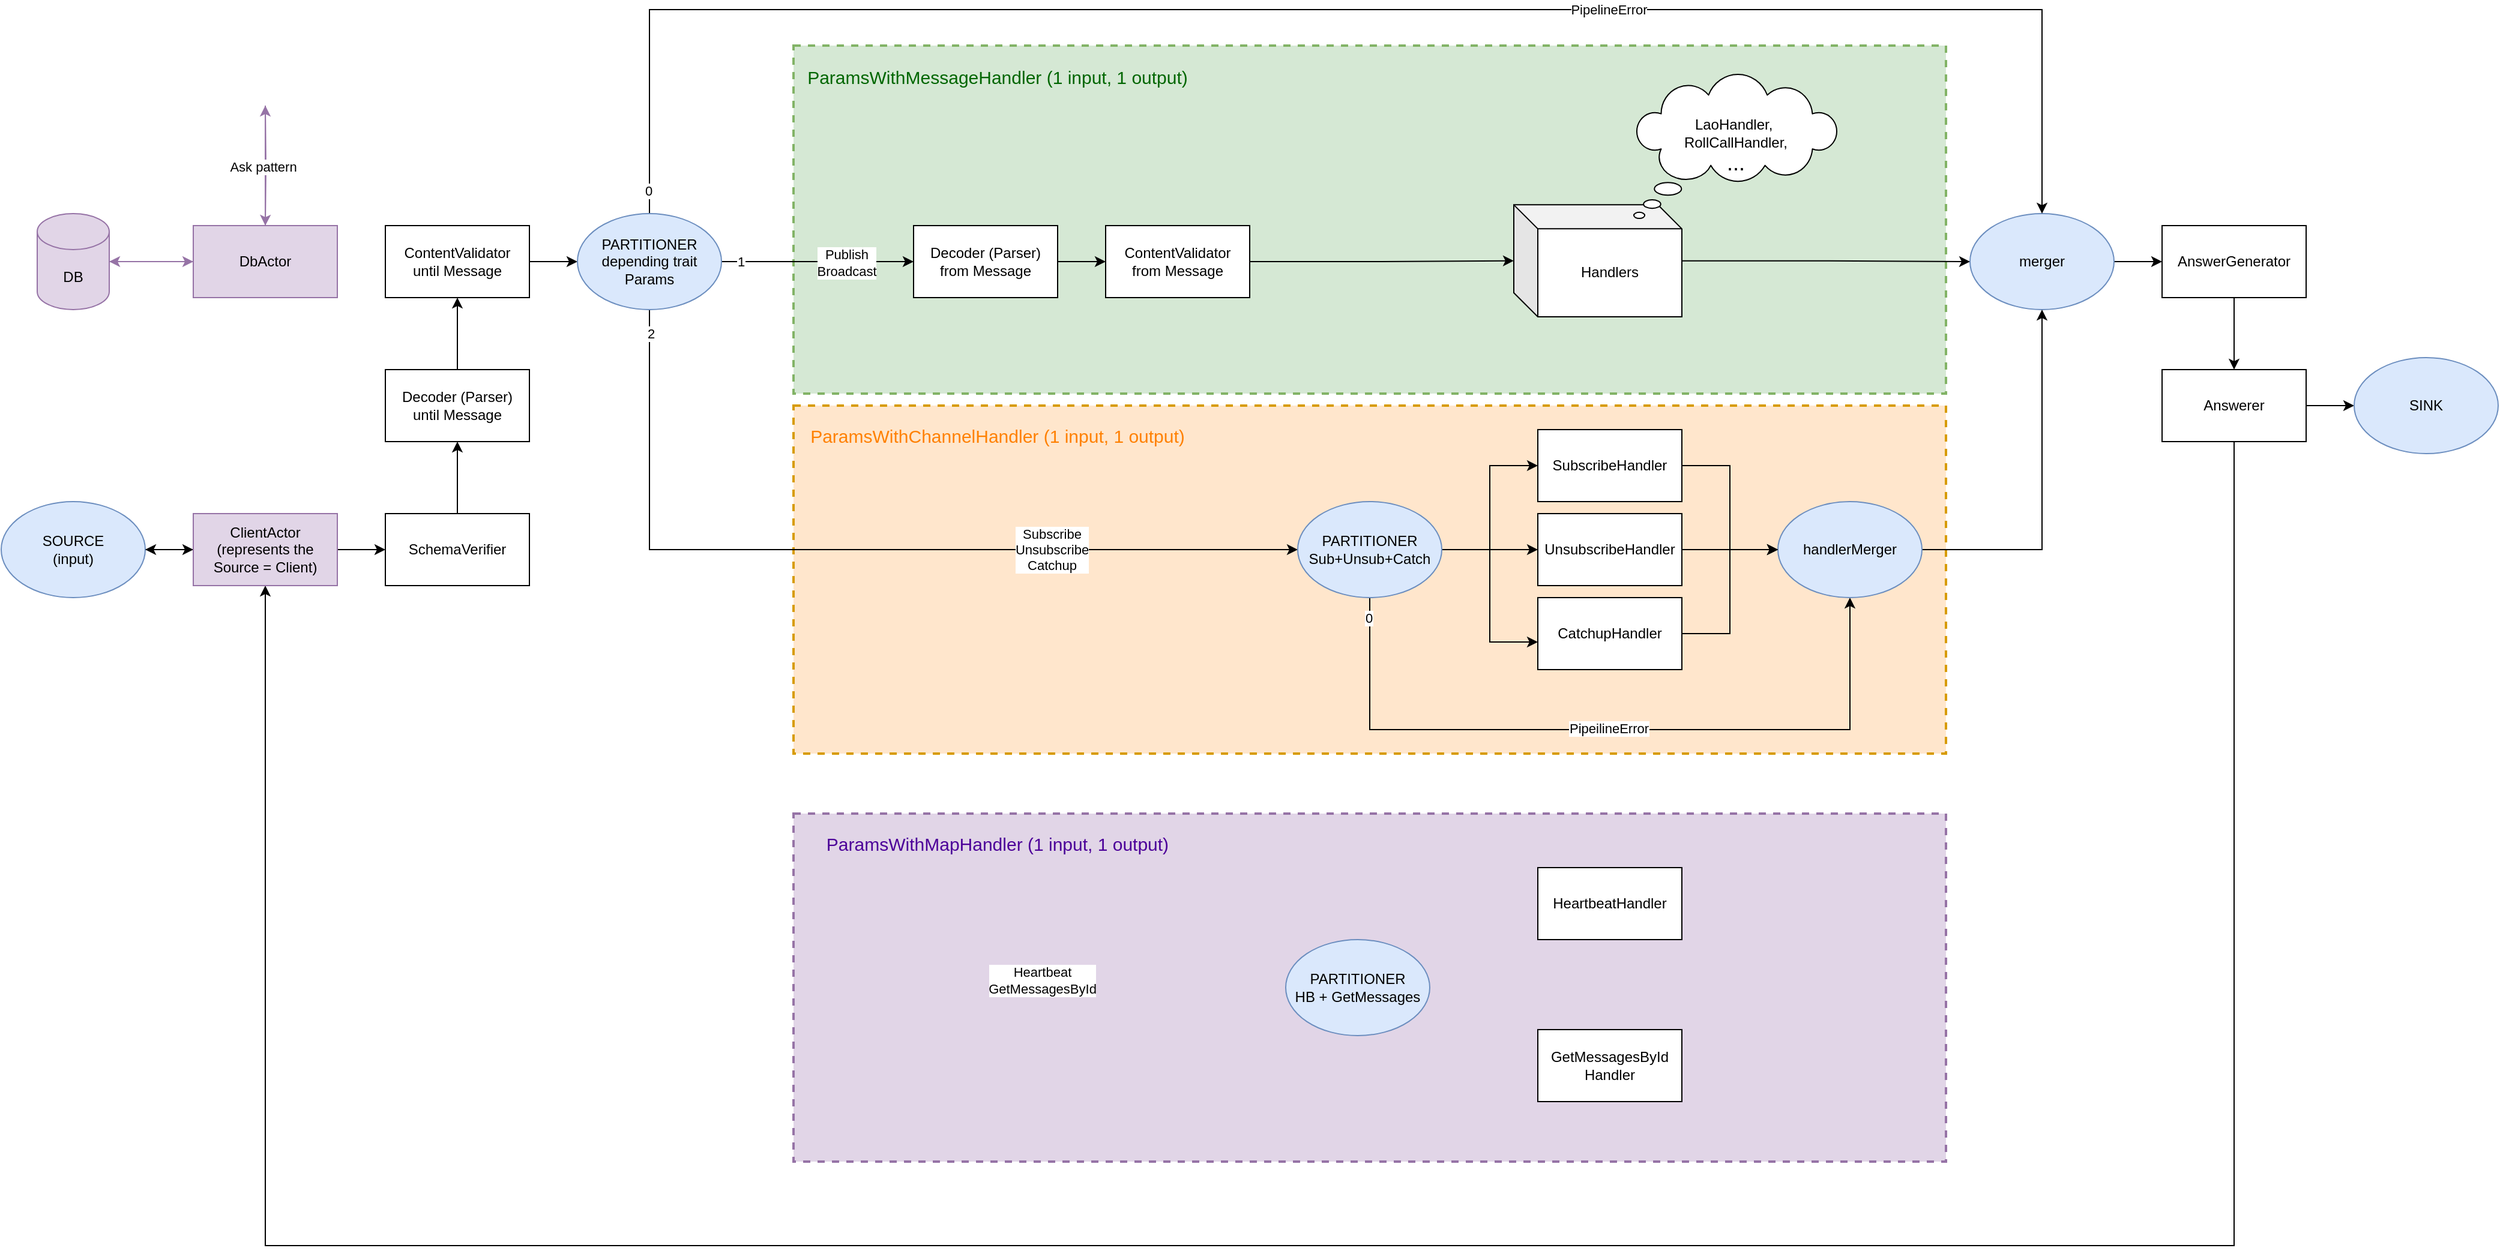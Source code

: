 <mxfile version="21.1.1" type="device" pages="5">
  <diagram id="vyFiZnKt61qd0D5m59x0" name="be2-graph">
    <mxGraphModel dx="2962" dy="956" grid="1" gridSize="10" guides="1" tooltips="1" connect="1" arrows="1" fold="1" page="1" pageScale="1" pageWidth="1169" pageHeight="827" math="0" shadow="0">
      <root>
        <mxCell id="0" />
        <mxCell id="1" parent="0" />
        <mxCell id="rUetvIsY-SQTjb-ctNYU-22" value="" style="group" parent="1" vertex="1" connectable="0">
          <mxGeometry x="160" y="440" width="960" height="340" as="geometry" />
        </mxCell>
        <mxCell id="rUetvIsY-SQTjb-ctNYU-23" value="" style="rounded=0;whiteSpace=wrap;html=1;strokeColor=#d79b00;fillColor=#ffe6cc;glass=0;shadow=0;sketch=0;dashed=1;strokeWidth=2;" parent="rUetvIsY-SQTjb-ctNYU-22" vertex="1">
          <mxGeometry x="-20" width="960" height="290" as="geometry" />
        </mxCell>
        <mxCell id="rUetvIsY-SQTjb-ctNYU-24" value="&lt;font style=&quot;font-size: 15px&quot; color=&quot;#ff8000&quot;&gt;ParamsWithChannelHandler (1 input, 1 output)&lt;/font&gt;" style="text;html=1;strokeColor=none;fillColor=none;align=center;verticalAlign=middle;whiteSpace=wrap;rounded=0;shadow=0;glass=0;dashed=1;sketch=0;" parent="rUetvIsY-SQTjb-ctNYU-22" vertex="1">
          <mxGeometry x="-20" width="340" height="49" as="geometry" />
        </mxCell>
        <mxCell id="rUetvIsY-SQTjb-ctNYU-30" value="UnsubscribeHandler" style="rounded=0;whiteSpace=wrap;html=1;" parent="rUetvIsY-SQTjb-ctNYU-22" vertex="1">
          <mxGeometry x="600" y="90" width="120" height="60" as="geometry" />
        </mxCell>
        <mxCell id="UaBfZhHQ0B-UcQtUIlz--14" value="" style="group" parent="1" vertex="1" connectable="0">
          <mxGeometry x="140" y="140" width="960" height="290" as="geometry" />
        </mxCell>
        <mxCell id="UaBfZhHQ0B-UcQtUIlz--9" value="" style="rounded=0;whiteSpace=wrap;html=1;strokeColor=#82b366;fillColor=#d5e8d4;glass=0;shadow=0;sketch=0;dashed=1;strokeWidth=2;" parent="UaBfZhHQ0B-UcQtUIlz--14" vertex="1">
          <mxGeometry width="960" height="290" as="geometry" />
        </mxCell>
        <mxCell id="UaBfZhHQ0B-UcQtUIlz--13" value="&lt;font style=&quot;font-size: 15px&quot; color=&quot;#006600&quot;&gt;ParamsWithMessageHandler (1 input, 1 output)&lt;/font&gt;" style="text;html=1;strokeColor=none;fillColor=none;align=center;verticalAlign=middle;whiteSpace=wrap;rounded=0;shadow=0;glass=0;dashed=1;sketch=0;" parent="UaBfZhHQ0B-UcQtUIlz--14" vertex="1">
          <mxGeometry y="1" width="340" height="49" as="geometry" />
        </mxCell>
        <mxCell id="9vvj3N_ZbqNBOyANyDOC-9" value="Handlers" style="shape=cube;whiteSpace=wrap;html=1;boundedLbl=1;backgroundOutline=1;darkOpacity=0.05;darkOpacity2=0.1;" parent="UaBfZhHQ0B-UcQtUIlz--14" vertex="1">
          <mxGeometry x="600" y="132.67" width="140" height="93.33" as="geometry" />
        </mxCell>
        <mxCell id="9vvj3N_ZbqNBOyANyDOC-13" value="LaoHandler,&amp;nbsp;&lt;br&gt;RollCallHandler,&lt;br&gt;&lt;font style=&quot;font-size: 18px&quot;&gt;...&lt;/font&gt;" style="whiteSpace=wrap;html=1;shape=mxgraph.basic.cloud_callout" parent="UaBfZhHQ0B-UcQtUIlz--14" vertex="1">
          <mxGeometry x="700" y="24" width="170" height="120" as="geometry" />
        </mxCell>
        <mxCell id="rUetvIsY-SQTjb-ctNYU-5" style="edgeStyle=orthogonalEdgeStyle;rounded=0;orthogonalLoop=1;jettySize=auto;html=1;exitX=0.5;exitY=0;exitDx=0;exitDy=0;entryX=0.5;entryY=1;entryDx=0;entryDy=0;" parent="1" source="rZ91b2XxjQ6Zvt-jZUCI-1" target="rZ91b2XxjQ6Zvt-jZUCI-2" edge="1">
          <mxGeometry relative="1" as="geometry" />
        </mxCell>
        <mxCell id="rZ91b2XxjQ6Zvt-jZUCI-1" value="SchemaVerifier" style="rounded=0;whiteSpace=wrap;html=1;" parent="1" vertex="1">
          <mxGeometry x="-200" y="530" width="120" height="60" as="geometry" />
        </mxCell>
        <mxCell id="rUetvIsY-SQTjb-ctNYU-6" style="edgeStyle=orthogonalEdgeStyle;rounded=0;orthogonalLoop=1;jettySize=auto;html=1;exitX=0.5;exitY=0;exitDx=0;exitDy=0;entryX=0.5;entryY=1;entryDx=0;entryDy=0;" parent="1" source="rZ91b2XxjQ6Zvt-jZUCI-2" target="rZ91b2XxjQ6Zvt-jZUCI-3" edge="1">
          <mxGeometry relative="1" as="geometry" />
        </mxCell>
        <mxCell id="rZ91b2XxjQ6Zvt-jZUCI-2" value="Decoder (Parser)&lt;br&gt;until Message" style="rounded=0;whiteSpace=wrap;html=1;" parent="1" vertex="1">
          <mxGeometry x="-200" y="410" width="120" height="60" as="geometry" />
        </mxCell>
        <mxCell id="Nf32lw-0SpVpwIQLNDtx-11" style="edgeStyle=orthogonalEdgeStyle;rounded=0;orthogonalLoop=1;jettySize=auto;html=1;entryX=0;entryY=0.5;entryDx=0;entryDy=0;" parent="1" source="rZ91b2XxjQ6Zvt-jZUCI-3" target="Nf32lw-0SpVpwIQLNDtx-8" edge="1">
          <mxGeometry relative="1" as="geometry" />
        </mxCell>
        <mxCell id="rZ91b2XxjQ6Zvt-jZUCI-3" value="ContentValidator&lt;br&gt;until Message" style="rounded=0;whiteSpace=wrap;html=1;" parent="1" vertex="1">
          <mxGeometry x="-200" y="290" width="120" height="60" as="geometry" />
        </mxCell>
        <mxCell id="rZ91b2XxjQ6Zvt-jZUCI-11" style="edgeStyle=orthogonalEdgeStyle;rounded=0;orthogonalLoop=1;jettySize=auto;html=1;exitX=0.5;exitY=1;exitDx=0;exitDy=0;" parent="1" edge="1">
          <mxGeometry relative="1" as="geometry">
            <mxPoint x="820" y="320" as="sourcePoint" />
            <mxPoint x="820" y="320" as="targetPoint" />
          </mxGeometry>
        </mxCell>
        <mxCell id="rZ91b2XxjQ6Zvt-jZUCI-34" style="edgeStyle=orthogonalEdgeStyle;rounded=0;orthogonalLoop=1;jettySize=auto;html=1;entryX=0;entryY=0.5;entryDx=0;entryDy=0;" parent="1" source="rZ91b2XxjQ6Zvt-jZUCI-14" target="rZ91b2XxjQ6Zvt-jZUCI-33" edge="1">
          <mxGeometry relative="1" as="geometry" />
        </mxCell>
        <mxCell id="rZ91b2XxjQ6Zvt-jZUCI-14" value="merger" style="ellipse;whiteSpace=wrap;html=1;fillColor=#dae8fc;strokeColor=#6c8ebf;" parent="1" vertex="1">
          <mxGeometry x="1120" y="280" width="120" height="80" as="geometry" />
        </mxCell>
        <mxCell id="rUetvIsY-SQTjb-ctNYU-2" style="edgeStyle=orthogonalEdgeStyle;rounded=0;orthogonalLoop=1;jettySize=auto;html=1;exitX=1;exitY=0.5;exitDx=0;exitDy=0;entryX=0;entryY=0.5;entryDx=0;entryDy=0;" parent="1" source="rZ91b2XxjQ6Zvt-jZUCI-18" target="rUetvIsY-SQTjb-ctNYU-1" edge="1">
          <mxGeometry relative="1" as="geometry" />
        </mxCell>
        <mxCell id="rZ91b2XxjQ6Zvt-jZUCI-18" value="SOURCE&lt;br&gt;(input)" style="ellipse;whiteSpace=wrap;html=1;fillColor=#dae8fc;strokeColor=#6c8ebf;" parent="1" vertex="1">
          <mxGeometry x="-520" y="520" width="120" height="80" as="geometry" />
        </mxCell>
        <mxCell id="rZ91b2XxjQ6Zvt-jZUCI-24" style="edgeStyle=orthogonalEdgeStyle;rounded=0;orthogonalLoop=1;jettySize=auto;html=1;fillColor=#e1d5e7;strokeColor=#9673a6;" parent="1" source="rZ91b2XxjQ6Zvt-jZUCI-21" edge="1">
          <mxGeometry relative="1" as="geometry">
            <mxPoint x="-360" y="320" as="targetPoint" />
          </mxGeometry>
        </mxCell>
        <mxCell id="rZ91b2XxjQ6Zvt-jZUCI-21" value="DB" style="shape=cylinder3;whiteSpace=wrap;html=1;boundedLbl=1;backgroundOutline=1;size=15;fillColor=#e1d5e7;strokeColor=#9673a6;" parent="1" vertex="1">
          <mxGeometry x="-490" y="280" width="60" height="80" as="geometry" />
        </mxCell>
        <mxCell id="rZ91b2XxjQ6Zvt-jZUCI-23" style="edgeStyle=orthogonalEdgeStyle;rounded=0;orthogonalLoop=1;jettySize=auto;html=1;fillColor=#e1d5e7;strokeColor=#9673a6;" parent="1" source="rZ91b2XxjQ6Zvt-jZUCI-22" target="rZ91b2XxjQ6Zvt-jZUCI-21" edge="1">
          <mxGeometry relative="1" as="geometry" />
        </mxCell>
        <mxCell id="rZ91b2XxjQ6Zvt-jZUCI-27" style="edgeStyle=orthogonalEdgeStyle;rounded=0;orthogonalLoop=1;jettySize=auto;html=1;entryX=0.5;entryY=1;entryDx=0;entryDy=0;fillColor=#e1d5e7;strokeColor=#9673a6;" parent="1" source="rZ91b2XxjQ6Zvt-jZUCI-22" edge="1">
          <mxGeometry relative="1" as="geometry">
            <mxPoint x="-300" y="190" as="targetPoint" />
          </mxGeometry>
        </mxCell>
        <mxCell id="rZ91b2XxjQ6Zvt-jZUCI-22" value="DbActor" style="rounded=0;whiteSpace=wrap;html=1;fillColor=#e1d5e7;strokeColor=#9673a6;" parent="1" vertex="1">
          <mxGeometry x="-360" y="290" width="120" height="60" as="geometry" />
        </mxCell>
        <mxCell id="rZ91b2XxjQ6Zvt-jZUCI-26" style="edgeStyle=orthogonalEdgeStyle;rounded=0;orthogonalLoop=1;jettySize=auto;html=1;entryX=0.5;entryY=0;entryDx=0;entryDy=0;fillColor=#e1d5e7;strokeColor=#9673a6;" parent="1" target="rZ91b2XxjQ6Zvt-jZUCI-22" edge="1">
          <mxGeometry relative="1" as="geometry">
            <mxPoint x="-300" y="190" as="sourcePoint" />
          </mxGeometry>
        </mxCell>
        <mxCell id="rZ91b2XxjQ6Zvt-jZUCI-31" value="Ask pattern" style="edgeLabel;html=1;align=center;verticalAlign=middle;resizable=0;points=[];" parent="rZ91b2XxjQ6Zvt-jZUCI-26" vertex="1" connectable="0">
          <mxGeometry x="0.02" y="-2" relative="1" as="geometry">
            <mxPoint as="offset" />
          </mxGeometry>
        </mxCell>
        <mxCell id="rUetvIsY-SQTjb-ctNYU-9" style="edgeStyle=orthogonalEdgeStyle;rounded=0;orthogonalLoop=1;jettySize=auto;html=1;entryX=0.5;entryY=0;entryDx=0;entryDy=0;" parent="1" source="rZ91b2XxjQ6Zvt-jZUCI-33" target="Nf32lw-0SpVpwIQLNDtx-1" edge="1">
          <mxGeometry relative="1" as="geometry" />
        </mxCell>
        <mxCell id="rZ91b2XxjQ6Zvt-jZUCI-33" value="AnswerGenerator" style="rounded=0;whiteSpace=wrap;html=1;" parent="1" vertex="1">
          <mxGeometry x="1280" y="290" width="120" height="60" as="geometry" />
        </mxCell>
        <mxCell id="rUetvIsY-SQTjb-ctNYU-7" style="edgeStyle=orthogonalEdgeStyle;rounded=0;orthogonalLoop=1;jettySize=auto;html=1;exitX=0.5;exitY=1;exitDx=0;exitDy=0;entryX=0.5;entryY=1;entryDx=0;entryDy=0;" parent="1" source="Nf32lw-0SpVpwIQLNDtx-1" target="rUetvIsY-SQTjb-ctNYU-1" edge="1">
          <mxGeometry relative="1" as="geometry">
            <mxPoint x="1500" y="680" as="targetPoint" />
            <Array as="points">
              <mxPoint x="1340" y="1140" />
              <mxPoint x="-300" y="1140" />
            </Array>
          </mxGeometry>
        </mxCell>
        <mxCell id="rUetvIsY-SQTjb-ctNYU-8" style="edgeStyle=orthogonalEdgeStyle;rounded=0;orthogonalLoop=1;jettySize=auto;html=1;entryX=0;entryY=0.5;entryDx=0;entryDy=0;" parent="1" source="Nf32lw-0SpVpwIQLNDtx-1" target="Nf32lw-0SpVpwIQLNDtx-3" edge="1">
          <mxGeometry relative="1" as="geometry" />
        </mxCell>
        <mxCell id="Nf32lw-0SpVpwIQLNDtx-1" value="Answerer" style="rounded=0;whiteSpace=wrap;html=1;" parent="1" vertex="1">
          <mxGeometry x="1280" y="410" width="120" height="60" as="geometry" />
        </mxCell>
        <mxCell id="Nf32lw-0SpVpwIQLNDtx-3" value="SINK" style="ellipse;whiteSpace=wrap;html=1;fillColor=#dae8fc;strokeColor=#6c8ebf;" parent="1" vertex="1">
          <mxGeometry x="1440" y="400" width="120" height="80" as="geometry" />
        </mxCell>
        <mxCell id="Nf32lw-0SpVpwIQLNDtx-10" style="edgeStyle=orthogonalEdgeStyle;rounded=0;orthogonalLoop=1;jettySize=auto;html=1;entryX=0;entryY=0.5;entryDx=0;entryDy=0;" parent="1" source="Nf32lw-0SpVpwIQLNDtx-8" target="rUetvIsY-SQTjb-ctNYU-10" edge="1">
          <mxGeometry relative="1" as="geometry">
            <mxPoint x="240" y="520" as="targetPoint" />
            <Array as="points">
              <mxPoint x="20" y="560" />
            </Array>
          </mxGeometry>
        </mxCell>
        <mxCell id="Nf32lw-0SpVpwIQLNDtx-17" value="Subscribe&lt;br&gt;Unsubscribe&lt;br&gt;Catchup" style="edgeLabel;html=1;align=center;verticalAlign=middle;resizable=0;points=[];" parent="Nf32lw-0SpVpwIQLNDtx-10" vertex="1" connectable="0">
          <mxGeometry x="0.453" relative="1" as="geometry">
            <mxPoint x="-3" as="offset" />
          </mxGeometry>
        </mxCell>
        <mxCell id="UaBfZhHQ0B-UcQtUIlz--5" value="2" style="edgeLabel;html=1;align=center;verticalAlign=middle;resizable=0;points=[];" parent="Nf32lw-0SpVpwIQLNDtx-10" vertex="1" connectable="0">
          <mxGeometry x="0.271" relative="1" as="geometry">
            <mxPoint x="-270" y="-180" as="offset" />
          </mxGeometry>
        </mxCell>
        <mxCell id="Nf32lw-0SpVpwIQLNDtx-15" style="edgeStyle=orthogonalEdgeStyle;rounded=0;orthogonalLoop=1;jettySize=auto;html=1;entryX=0;entryY=0.5;entryDx=0;entryDy=0;" parent="1" source="Nf32lw-0SpVpwIQLNDtx-8" target="Nf32lw-0SpVpwIQLNDtx-13" edge="1">
          <mxGeometry relative="1" as="geometry" />
        </mxCell>
        <mxCell id="Nf32lw-0SpVpwIQLNDtx-19" value="Publish&lt;br&gt;Broadcast" style="edgeLabel;html=1;align=center;verticalAlign=middle;resizable=0;points=[];" parent="Nf32lw-0SpVpwIQLNDtx-15" vertex="1" connectable="0">
          <mxGeometry x="0.294" y="-1" relative="1" as="geometry">
            <mxPoint as="offset" />
          </mxGeometry>
        </mxCell>
        <mxCell id="UaBfZhHQ0B-UcQtUIlz--4" value="1" style="edgeLabel;html=1;align=center;verticalAlign=middle;resizable=0;points=[];" parent="Nf32lw-0SpVpwIQLNDtx-15" vertex="1" connectable="0">
          <mxGeometry x="-0.212" y="-2" relative="1" as="geometry">
            <mxPoint x="-47" y="-2" as="offset" />
          </mxGeometry>
        </mxCell>
        <mxCell id="UaBfZhHQ0B-UcQtUIlz--1" style="edgeStyle=orthogonalEdgeStyle;rounded=0;orthogonalLoop=1;jettySize=auto;html=1;exitX=0.5;exitY=0;exitDx=0;exitDy=0;entryX=0.5;entryY=0;entryDx=0;entryDy=0;" parent="1" source="Nf32lw-0SpVpwIQLNDtx-8" target="rZ91b2XxjQ6Zvt-jZUCI-14" edge="1">
          <mxGeometry relative="1" as="geometry">
            <mxPoint x="1020" y="270" as="targetPoint" />
            <Array as="points">
              <mxPoint x="20" y="110" />
              <mxPoint x="1180" y="110" />
            </Array>
          </mxGeometry>
        </mxCell>
        <mxCell id="UaBfZhHQ0B-UcQtUIlz--2" value="PipelineError" style="edgeLabel;html=1;align=center;verticalAlign=middle;resizable=0;points=[];" parent="UaBfZhHQ0B-UcQtUIlz--1" vertex="1" connectable="0">
          <mxGeometry x="0.438" relative="1" as="geometry">
            <mxPoint x="-110" as="offset" />
          </mxGeometry>
        </mxCell>
        <mxCell id="UaBfZhHQ0B-UcQtUIlz--6" value="0" style="edgeLabel;html=1;align=center;verticalAlign=middle;resizable=0;points=[];" parent="UaBfZhHQ0B-UcQtUIlz--1" vertex="1" connectable="0">
          <mxGeometry x="-0.952" y="-1" relative="1" as="geometry">
            <mxPoint x="-2" y="17" as="offset" />
          </mxGeometry>
        </mxCell>
        <mxCell id="Nf32lw-0SpVpwIQLNDtx-8" value="PARTITIONER&lt;br&gt;depending trait Params" style="ellipse;whiteSpace=wrap;html=1;fillColor=#dae8fc;strokeColor=#6c8ebf;" parent="1" vertex="1">
          <mxGeometry x="-40" y="280" width="120" height="80" as="geometry" />
        </mxCell>
        <mxCell id="Nf32lw-0SpVpwIQLNDtx-12" style="edgeStyle=orthogonalEdgeStyle;rounded=0;orthogonalLoop=1;jettySize=auto;html=1;entryX=0;entryY=0.5;entryDx=0;entryDy=0;" parent="1" source="Nf32lw-0SpVpwIQLNDtx-13" target="Nf32lw-0SpVpwIQLNDtx-14" edge="1">
          <mxGeometry relative="1" as="geometry" />
        </mxCell>
        <mxCell id="Nf32lw-0SpVpwIQLNDtx-13" value="Decoder (Parser)&lt;br&gt;from Message" style="rounded=0;whiteSpace=wrap;html=1;" parent="1" vertex="1">
          <mxGeometry x="240" y="290" width="120" height="60" as="geometry" />
        </mxCell>
        <mxCell id="9vvj3N_ZbqNBOyANyDOC-11" style="edgeStyle=orthogonalEdgeStyle;rounded=0;orthogonalLoop=1;jettySize=auto;html=1;" parent="1" source="Nf32lw-0SpVpwIQLNDtx-14" target="9vvj3N_ZbqNBOyANyDOC-9" edge="1">
          <mxGeometry relative="1" as="geometry" />
        </mxCell>
        <mxCell id="Nf32lw-0SpVpwIQLNDtx-14" value="ContentValidator&lt;br&gt;from Message" style="rounded=0;whiteSpace=wrap;html=1;" parent="1" vertex="1">
          <mxGeometry x="400" y="290" width="120" height="60" as="geometry" />
        </mxCell>
        <mxCell id="rUetvIsY-SQTjb-ctNYU-3" style="edgeStyle=orthogonalEdgeStyle;rounded=0;orthogonalLoop=1;jettySize=auto;html=1;exitX=1;exitY=0.5;exitDx=0;exitDy=0;entryX=0;entryY=0.5;entryDx=0;entryDy=0;" parent="1" source="rUetvIsY-SQTjb-ctNYU-1" target="rZ91b2XxjQ6Zvt-jZUCI-1" edge="1">
          <mxGeometry relative="1" as="geometry" />
        </mxCell>
        <mxCell id="rUetvIsY-SQTjb-ctNYU-4" style="edgeStyle=orthogonalEdgeStyle;rounded=0;orthogonalLoop=1;jettySize=auto;html=1;exitX=0;exitY=0.5;exitDx=0;exitDy=0;" parent="1" source="rUetvIsY-SQTjb-ctNYU-1" edge="1">
          <mxGeometry relative="1" as="geometry">
            <mxPoint x="-400" y="560" as="targetPoint" />
          </mxGeometry>
        </mxCell>
        <mxCell id="rUetvIsY-SQTjb-ctNYU-1" value="ClientActor&lt;br&gt;(represents the Source = Client)" style="rounded=0;whiteSpace=wrap;html=1;fillColor=#e1d5e7;strokeColor=#9673a6;" parent="1" vertex="1">
          <mxGeometry x="-360" y="530" width="120" height="60" as="geometry" />
        </mxCell>
        <mxCell id="rUetvIsY-SQTjb-ctNYU-16" style="edgeStyle=orthogonalEdgeStyle;rounded=0;orthogonalLoop=1;jettySize=auto;html=1;exitX=1;exitY=0.5;exitDx=0;exitDy=0;entryX=0;entryY=0.5;entryDx=0;entryDy=0;" parent="1" source="rUetvIsY-SQTjb-ctNYU-10" target="rUetvIsY-SQTjb-ctNYU-12" edge="1">
          <mxGeometry relative="1" as="geometry" />
        </mxCell>
        <mxCell id="rUetvIsY-SQTjb-ctNYU-17" style="edgeStyle=orthogonalEdgeStyle;rounded=0;orthogonalLoop=1;jettySize=auto;html=1;entryX=0;entryY=0.617;entryDx=0;entryDy=0;entryPerimeter=0;" parent="1" source="rUetvIsY-SQTjb-ctNYU-10" target="rUetvIsY-SQTjb-ctNYU-13" edge="1">
          <mxGeometry relative="1" as="geometry" />
        </mxCell>
        <mxCell id="rUetvIsY-SQTjb-ctNYU-26" style="edgeStyle=orthogonalEdgeStyle;rounded=0;orthogonalLoop=1;jettySize=auto;html=1;entryX=0.5;entryY=1;entryDx=0;entryDy=0;" parent="1" source="rUetvIsY-SQTjb-ctNYU-10" target="rUetvIsY-SQTjb-ctNYU-11" edge="1">
          <mxGeometry relative="1" as="geometry">
            <Array as="points">
              <mxPoint x="620" y="710" />
              <mxPoint x="1020" y="710" />
            </Array>
          </mxGeometry>
        </mxCell>
        <mxCell id="rUetvIsY-SQTjb-ctNYU-27" value="PipeilineError" style="edgeLabel;html=1;align=center;verticalAlign=middle;resizable=0;points=[];" parent="rUetvIsY-SQTjb-ctNYU-26" vertex="1" connectable="0">
          <mxGeometry x="-0.003" y="1" relative="1" as="geometry">
            <mxPoint as="offset" />
          </mxGeometry>
        </mxCell>
        <mxCell id="rUetvIsY-SQTjb-ctNYU-28" value="0" style="edgeLabel;html=1;align=center;verticalAlign=middle;resizable=0;points=[];" parent="rUetvIsY-SQTjb-ctNYU-26" vertex="1" connectable="0">
          <mxGeometry x="-0.945" relative="1" as="geometry">
            <mxPoint x="-1" as="offset" />
          </mxGeometry>
        </mxCell>
        <mxCell id="rUetvIsY-SQTjb-ctNYU-31" style="edgeStyle=orthogonalEdgeStyle;rounded=0;orthogonalLoop=1;jettySize=auto;html=1;" parent="1" source="rUetvIsY-SQTjb-ctNYU-10" target="rUetvIsY-SQTjb-ctNYU-30" edge="1">
          <mxGeometry relative="1" as="geometry" />
        </mxCell>
        <mxCell id="rUetvIsY-SQTjb-ctNYU-10" value="PARTITIONER&lt;br&gt;Sub+Unsub+Catch" style="ellipse;whiteSpace=wrap;html=1;fillColor=#dae8fc;strokeColor=#6c8ebf;" parent="1" vertex="1">
          <mxGeometry x="560" y="520" width="120" height="80" as="geometry" />
        </mxCell>
        <mxCell id="rUetvIsY-SQTjb-ctNYU-29" style="edgeStyle=orthogonalEdgeStyle;rounded=0;orthogonalLoop=1;jettySize=auto;html=1;entryX=0.5;entryY=1;entryDx=0;entryDy=0;" parent="1" source="rUetvIsY-SQTjb-ctNYU-11" target="rZ91b2XxjQ6Zvt-jZUCI-14" edge="1">
          <mxGeometry relative="1" as="geometry" />
        </mxCell>
        <mxCell id="rUetvIsY-SQTjb-ctNYU-11" value="handlerMerger" style="ellipse;whiteSpace=wrap;html=1;fillColor=#dae8fc;strokeColor=#6c8ebf;" parent="1" vertex="1">
          <mxGeometry x="960" y="520" width="120" height="80" as="geometry" />
        </mxCell>
        <mxCell id="rUetvIsY-SQTjb-ctNYU-21" style="edgeStyle=orthogonalEdgeStyle;rounded=0;orthogonalLoop=1;jettySize=auto;html=1;exitX=1;exitY=0.5;exitDx=0;exitDy=0;entryX=0;entryY=0.5;entryDx=0;entryDy=0;" parent="1" source="rUetvIsY-SQTjb-ctNYU-12" target="rUetvIsY-SQTjb-ctNYU-11" edge="1">
          <mxGeometry relative="1" as="geometry" />
        </mxCell>
        <mxCell id="rUetvIsY-SQTjb-ctNYU-12" value="SubscribeHandler" style="rounded=0;whiteSpace=wrap;html=1;" parent="1" vertex="1">
          <mxGeometry x="760" y="460" width="120" height="60" as="geometry" />
        </mxCell>
        <mxCell id="rUetvIsY-SQTjb-ctNYU-19" style="edgeStyle=orthogonalEdgeStyle;rounded=0;orthogonalLoop=1;jettySize=auto;html=1;exitX=1;exitY=0.5;exitDx=0;exitDy=0;entryX=0;entryY=0.5;entryDx=0;entryDy=0;" parent="1" source="rUetvIsY-SQTjb-ctNYU-13" target="rUetvIsY-SQTjb-ctNYU-11" edge="1">
          <mxGeometry relative="1" as="geometry" />
        </mxCell>
        <mxCell id="rUetvIsY-SQTjb-ctNYU-13" value="CatchupHandler" style="rounded=0;whiteSpace=wrap;html=1;" parent="1" vertex="1">
          <mxGeometry x="760" y="600" width="120" height="60" as="geometry" />
        </mxCell>
        <mxCell id="rUetvIsY-SQTjb-ctNYU-15" style="edgeStyle=orthogonalEdgeStyle;rounded=0;orthogonalLoop=1;jettySize=auto;html=1;exitX=0.5;exitY=1;exitDx=0;exitDy=0;" parent="1" edge="1">
          <mxGeometry relative="1" as="geometry">
            <mxPoint x="820" y="560" as="sourcePoint" />
            <mxPoint x="820" y="560" as="targetPoint" />
          </mxGeometry>
        </mxCell>
        <mxCell id="rUetvIsY-SQTjb-ctNYU-32" style="edgeStyle=orthogonalEdgeStyle;rounded=0;orthogonalLoop=1;jettySize=auto;html=1;entryX=0;entryY=0.5;entryDx=0;entryDy=0;" parent="1" source="rUetvIsY-SQTjb-ctNYU-30" target="rUetvIsY-SQTjb-ctNYU-11" edge="1">
          <mxGeometry relative="1" as="geometry" />
        </mxCell>
        <mxCell id="9vvj3N_ZbqNBOyANyDOC-10" style="edgeStyle=orthogonalEdgeStyle;rounded=0;orthogonalLoop=1;jettySize=auto;html=1;entryX=0;entryY=0.5;entryDx=0;entryDy=0;" parent="1" source="9vvj3N_ZbqNBOyANyDOC-9" target="rZ91b2XxjQ6Zvt-jZUCI-14" edge="1">
          <mxGeometry relative="1" as="geometry" />
        </mxCell>
        <mxCell id="TPidzyH_rHe5izB45-KL-10" value="" style="rounded=0;whiteSpace=wrap;html=1;strokeColor=#9673a6;fillColor=#e1d5e7;glass=0;shadow=0;sketch=0;dashed=1;strokeWidth=2;" vertex="1" parent="1">
          <mxGeometry x="140" y="780" width="960" height="290" as="geometry" />
        </mxCell>
        <mxCell id="TPidzyH_rHe5izB45-KL-11" value="PARTITIONER&lt;br&gt;HB + GetMessages" style="ellipse;whiteSpace=wrap;html=1;fillColor=#dae8fc;strokeColor=#6c8ebf;" vertex="1" parent="1">
          <mxGeometry x="550" y="885" width="120" height="80" as="geometry" />
        </mxCell>
        <mxCell id="TPidzyH_rHe5izB45-KL-12" value="Heartbeat&lt;br&gt;GetMessagesById" style="edgeLabel;html=1;align=center;verticalAlign=middle;resizable=0;points=[];" vertex="1" connectable="0" parent="1">
          <mxGeometry x="360" y="940.0" as="geometry">
            <mxPoint x="-13" y="-21" as="offset" />
          </mxGeometry>
        </mxCell>
        <mxCell id="TPidzyH_rHe5izB45-KL-13" value="HeartbeatHandler" style="rounded=0;whiteSpace=wrap;html=1;" vertex="1" parent="1">
          <mxGeometry x="760" y="825" width="120" height="60" as="geometry" />
        </mxCell>
        <mxCell id="TPidzyH_rHe5izB45-KL-15" value="&lt;font color=&quot;#4c0099&quot;&gt;&lt;font style=&quot;font-size: 15px&quot;&gt;ParamsWithMapHandler&lt;/font&gt;&lt;font style=&quot;font-size: 15px&quot;&gt; (1 input, 1 output)&lt;/font&gt;&lt;/font&gt;" style="text;html=1;strokeColor=none;fillColor=none;align=center;verticalAlign=middle;whiteSpace=wrap;rounded=0;shadow=0;glass=0;dashed=1;sketch=0;" vertex="1" parent="1">
          <mxGeometry x="140" y="780" width="340" height="49" as="geometry" />
        </mxCell>
        <mxCell id="TPidzyH_rHe5izB45-KL-17" value="GetMessagesById&lt;br&gt;Handler" style="rounded=0;whiteSpace=wrap;html=1;" vertex="1" parent="1">
          <mxGeometry x="760" y="960" width="120" height="60" as="geometry" />
        </mxCell>
      </root>
    </mxGraphModel>
  </diagram>
  <diagram id="fkW3wbmBjO-Y3YakjoWd" name="be2-s">
    <mxGraphModel dx="2074" dy="672" grid="1" gridSize="10" guides="1" tooltips="1" connect="1" arrows="1" fold="1" page="1" pageScale="1" pageWidth="1169" pageHeight="827" math="0" shadow="0">
      <root>
        <mxCell id="vNYUUVMX6C41dm5Dhd-K-0" />
        <mxCell id="vNYUUVMX6C41dm5Dhd-K-1" parent="vNYUUVMX6C41dm5Dhd-K-0" />
        <mxCell id="dGtZM3y6No2JxKleKozX-2" style="edgeStyle=orthogonalEdgeStyle;rounded=0;orthogonalLoop=1;jettySize=auto;html=1;exitX=0.5;exitY=1;exitDx=0;exitDy=0;entryX=0.5;entryY=0;entryDx=0;entryDy=0;" parent="vNYUUVMX6C41dm5Dhd-K-1" source="vNYUUVMX6C41dm5Dhd-K-29" target="vNYUUVMX6C41dm5Dhd-K-61" edge="1">
          <mxGeometry relative="1" as="geometry" />
        </mxCell>
        <mxCell id="vNYUUVMX6C41dm5Dhd-K-29" value="SOURCE&lt;br&gt;(input)" style="ellipse;whiteSpace=wrap;html=1;fillColor=#dae8fc;strokeColor=#6c8ebf;" parent="vNYUUVMX6C41dm5Dhd-K-1" vertex="1">
          <mxGeometry x="-240" y="160" width="120" height="80" as="geometry" />
        </mxCell>
        <mxCell id="vNYUUVMX6C41dm5Dhd-K-30" style="edgeStyle=orthogonalEdgeStyle;rounded=0;orthogonalLoop=1;jettySize=auto;html=1;fillColor=#e1d5e7;strokeColor=#9673a6;" parent="vNYUUVMX6C41dm5Dhd-K-1" source="vNYUUVMX6C41dm5Dhd-K-31" edge="1">
          <mxGeometry relative="1" as="geometry">
            <mxPoint x="250" y="150" as="targetPoint" />
          </mxGeometry>
        </mxCell>
        <mxCell id="vNYUUVMX6C41dm5Dhd-K-31" value="DB" style="shape=cylinder3;whiteSpace=wrap;html=1;boundedLbl=1;backgroundOutline=1;size=15;fillColor=#e1d5e7;strokeColor=#9673a6;" parent="vNYUUVMX6C41dm5Dhd-K-1" vertex="1">
          <mxGeometry x="120" y="110" width="60" height="80" as="geometry" />
        </mxCell>
        <mxCell id="vNYUUVMX6C41dm5Dhd-K-32" style="edgeStyle=orthogonalEdgeStyle;rounded=0;orthogonalLoop=1;jettySize=auto;html=1;fillColor=#e1d5e7;strokeColor=#9673a6;" parent="vNYUUVMX6C41dm5Dhd-K-1" target="vNYUUVMX6C41dm5Dhd-K-31" edge="1">
          <mxGeometry relative="1" as="geometry">
            <mxPoint x="250" y="150" as="sourcePoint" />
          </mxGeometry>
        </mxCell>
        <mxCell id="vNYUUVMX6C41dm5Dhd-K-88" style="edgeStyle=orthogonalEdgeStyle;rounded=0;orthogonalLoop=1;jettySize=auto;html=1;exitX=1;exitY=0.5;exitDx=0;exitDy=0;entryX=0;entryY=0.5;entryDx=0;entryDy=0;" parent="vNYUUVMX6C41dm5Dhd-K-1" source="vNYUUVMX6C41dm5Dhd-K-38" target="vNYUUVMX6C41dm5Dhd-K-42" edge="1">
          <mxGeometry relative="1" as="geometry" />
        </mxCell>
        <mxCell id="dGtZM3y6No2JxKleKozX-0" style="edgeStyle=orthogonalEdgeStyle;rounded=0;orthogonalLoop=1;jettySize=auto;html=1;exitX=1;exitY=0.5;exitDx=0;exitDy=0;entryX=0.5;entryY=1;entryDx=0;entryDy=0;" parent="vNYUUVMX6C41dm5Dhd-K-1" source="vNYUUVMX6C41dm5Dhd-K-38" target="vNYUUVMX6C41dm5Dhd-K-61" edge="1">
          <mxGeometry relative="1" as="geometry">
            <mxPoint x="760" y="520" as="targetPoint" />
            <Array as="points">
              <mxPoint x="460" y="320" />
              <mxPoint x="460" y="520" />
              <mxPoint x="-180" y="520" />
            </Array>
          </mxGeometry>
        </mxCell>
        <mxCell id="vNYUUVMX6C41dm5Dhd-K-38" value="AnswerGenerator" style="rounded=0;whiteSpace=wrap;html=1;" parent="vNYUUVMX6C41dm5Dhd-K-1" vertex="1">
          <mxGeometry x="320" y="290" width="120" height="60" as="geometry" />
        </mxCell>
        <mxCell id="vNYUUVMX6C41dm5Dhd-K-42" value="SINK" style="ellipse;whiteSpace=wrap;html=1;fillColor=#dae8fc;strokeColor=#6c8ebf;" parent="vNYUUVMX6C41dm5Dhd-K-1" vertex="1">
          <mxGeometry x="480" y="280" width="120" height="80" as="geometry" />
        </mxCell>
        <mxCell id="vNYUUVMX6C41dm5Dhd-K-49" style="edgeStyle=orthogonalEdgeStyle;rounded=0;orthogonalLoop=1;jettySize=auto;html=1;exitX=0.5;exitY=0;exitDx=0;exitDy=0;entryX=0;entryY=0.5;entryDx=0;entryDy=0;" parent="vNYUUVMX6C41dm5Dhd-K-1" source="vNYUUVMX6C41dm5Dhd-K-52" edge="1">
          <mxGeometry relative="1" as="geometry">
            <mxPoint x="320" y="320" as="targetPoint" />
            <Array as="points">
              <mxPoint x="-20" y="240" />
              <mxPoint x="280" y="240" />
              <mxPoint x="280" y="320" />
            </Array>
          </mxGeometry>
        </mxCell>
        <mxCell id="vNYUUVMX6C41dm5Dhd-K-85" value="Pipeline Error" style="edgeLabel;html=1;align=center;verticalAlign=middle;resizable=0;points=[];" parent="vNYUUVMX6C41dm5Dhd-K-49" vertex="1" connectable="0">
          <mxGeometry x="0.056" y="-1" relative="1" as="geometry">
            <mxPoint x="-23" y="-1" as="offset" />
          </mxGeometry>
        </mxCell>
        <mxCell id="vNYUUVMX6C41dm5Dhd-K-79" style="edgeStyle=orthogonalEdgeStyle;rounded=0;orthogonalLoop=1;jettySize=auto;html=1;exitX=0.5;exitY=1;exitDx=0;exitDy=0;entryX=0;entryY=0.5;entryDx=0;entryDy=0;" parent="vNYUUVMX6C41dm5Dhd-K-1" source="vNYUUVMX6C41dm5Dhd-K-52" target="vNYUUVMX6C41dm5Dhd-K-78" edge="1">
          <mxGeometry relative="1" as="geometry" />
        </mxCell>
        <mxCell id="vNYUUVMX6C41dm5Dhd-K-80" style="edgeStyle=orthogonalEdgeStyle;rounded=0;orthogonalLoop=1;jettySize=auto;html=1;exitX=1;exitY=0.5;exitDx=0;exitDy=0;entryX=0;entryY=0.5;entryDx=0;entryDy=0;" parent="vNYUUVMX6C41dm5Dhd-K-1" source="vNYUUVMX6C41dm5Dhd-K-52" target="vNYUUVMX6C41dm5Dhd-K-77" edge="1">
          <mxGeometry relative="1" as="geometry" />
        </mxCell>
        <mxCell id="vNYUUVMX6C41dm5Dhd-K-52" value="PARTITIONER&lt;br&gt;depending trait Params" style="ellipse;whiteSpace=wrap;html=1;fillColor=#dae8fc;strokeColor=#6c8ebf;" parent="vNYUUVMX6C41dm5Dhd-K-1" vertex="1">
          <mxGeometry x="-80" y="280" width="120" height="80" as="geometry" />
        </mxCell>
        <mxCell id="vNYUUVMX6C41dm5Dhd-K-86" style="edgeStyle=orthogonalEdgeStyle;rounded=0;orthogonalLoop=1;jettySize=auto;html=1;exitX=1;exitY=0.5;exitDx=0;exitDy=0;entryX=0;entryY=0.5;entryDx=0;entryDy=0;" parent="vNYUUVMX6C41dm5Dhd-K-1" source="vNYUUVMX6C41dm5Dhd-K-61" target="vNYUUVMX6C41dm5Dhd-K-52" edge="1">
          <mxGeometry relative="1" as="geometry" />
        </mxCell>
        <mxCell id="dGtZM3y6No2JxKleKozX-3" style="edgeStyle=orthogonalEdgeStyle;rounded=0;orthogonalLoop=1;jettySize=auto;html=1;exitX=0.5;exitY=0;exitDx=0;exitDy=0;" parent="vNYUUVMX6C41dm5Dhd-K-1" source="vNYUUVMX6C41dm5Dhd-K-61" edge="1">
          <mxGeometry relative="1" as="geometry">
            <mxPoint x="-180" y="240" as="targetPoint" />
          </mxGeometry>
        </mxCell>
        <mxCell id="vNYUUVMX6C41dm5Dhd-K-61" value="ClientActor&lt;br&gt;(represents the Source = Client)" style="rounded=0;whiteSpace=wrap;html=1;fillColor=#e1d5e7;strokeColor=#9673a6;" parent="vNYUUVMX6C41dm5Dhd-K-1" vertex="1">
          <mxGeometry x="-240" y="290" width="120" height="60" as="geometry" />
        </mxCell>
        <mxCell id="vNYUUVMX6C41dm5Dhd-K-81" style="edgeStyle=orthogonalEdgeStyle;rounded=0;orthogonalLoop=1;jettySize=auto;html=1;exitX=1;exitY=0.5;exitDx=0;exitDy=0;entryX=0;entryY=0.5;entryDx=0;entryDy=0;" parent="vNYUUVMX6C41dm5Dhd-K-1" source="vNYUUVMX6C41dm5Dhd-K-77" edge="1">
          <mxGeometry relative="1" as="geometry">
            <mxPoint x="320" y="320" as="targetPoint" />
          </mxGeometry>
        </mxCell>
        <mxCell id="vNYUUVMX6C41dm5Dhd-K-77" value="Handler for messages with &quot;params&quot;" style="rounded=0;whiteSpace=wrap;html=1;fillColor=#d5e8d4;strokeColor=#82b366;dashed=1;strokeWidth=2;" parent="vNYUUVMX6C41dm5Dhd-K-1" vertex="1">
          <mxGeometry x="80" y="280" width="160" height="80" as="geometry" />
        </mxCell>
        <mxCell id="vNYUUVMX6C41dm5Dhd-K-83" style="edgeStyle=orthogonalEdgeStyle;rounded=0;orthogonalLoop=1;jettySize=auto;html=1;exitX=1;exitY=0.5;exitDx=0;exitDy=0;entryX=0;entryY=0.5;entryDx=0;entryDy=0;" parent="vNYUUVMX6C41dm5Dhd-K-1" source="vNYUUVMX6C41dm5Dhd-K-78" edge="1">
          <mxGeometry relative="1" as="geometry">
            <mxPoint x="320" y="320" as="targetPoint" />
            <Array as="points">
              <mxPoint x="280" y="440" />
              <mxPoint x="280" y="320" />
            </Array>
          </mxGeometry>
        </mxCell>
        <mxCell id="vNYUUVMX6C41dm5Dhd-K-78" value="Handler for messages without &quot;params&quot;" style="rounded=0;whiteSpace=wrap;html=1;fillColor=#ffe6cc;strokeColor=#d79b00;strokeWidth=2;dashed=1;" parent="vNYUUVMX6C41dm5Dhd-K-1" vertex="1">
          <mxGeometry x="80" y="400" width="160" height="80" as="geometry" />
        </mxCell>
      </root>
    </mxGraphModel>
  </diagram>
  <diagram id="t9JDwi25D6GyrpSdCdU4" name="be2-simplified">
    <mxGraphModel dx="2074" dy="1499" grid="1" gridSize="10" guides="1" tooltips="1" connect="1" arrows="1" fold="1" page="1" pageScale="1" pageWidth="1169" pageHeight="827" math="0" shadow="0">
      <root>
        <mxCell id="Ef0WP4sdWJJAroIBTv4k-0" />
        <mxCell id="Ef0WP4sdWJJAroIBTv4k-1" parent="Ef0WP4sdWJJAroIBTv4k-0" />
        <mxCell id="m37VM0mgtICoDva8d0le-0" style="edgeStyle=orthogonalEdgeStyle;rounded=0;orthogonalLoop=1;jettySize=auto;html=1;exitX=0;exitY=0.5;exitDx=0;exitDy=0;entryX=1;entryY=0.5;entryDx=0;entryDy=0;" parent="Ef0WP4sdWJJAroIBTv4k-1" source="m37VM0mgtICoDva8d0le-4" target="m37VM0mgtICoDva8d0le-8" edge="1">
          <mxGeometry relative="1" as="geometry" />
        </mxCell>
        <mxCell id="m37VM0mgtICoDva8d0le-1" style="edgeStyle=orthogonalEdgeStyle;rounded=0;orthogonalLoop=1;jettySize=auto;html=1;exitX=0;exitY=0.5;exitDx=0;exitDy=0;entryX=1;entryY=0.5;entryDx=0;entryDy=0;" parent="Ef0WP4sdWJJAroIBTv4k-1" source="m37VM0mgtICoDva8d0le-4" target="m37VM0mgtICoDva8d0le-10" edge="1">
          <mxGeometry relative="1" as="geometry" />
        </mxCell>
        <mxCell id="m37VM0mgtICoDva8d0le-2" style="edgeStyle=orthogonalEdgeStyle;rounded=0;orthogonalLoop=1;jettySize=auto;html=1;exitX=0;exitY=0.5;exitDx=0;exitDy=0;entryX=1;entryY=0.5;entryDx=0;entryDy=0;" parent="Ef0WP4sdWJJAroIBTv4k-1" source="m37VM0mgtICoDva8d0le-4" target="m37VM0mgtICoDva8d0le-6" edge="1">
          <mxGeometry relative="1" as="geometry" />
        </mxCell>
        <mxCell id="m37VM0mgtICoDva8d0le-3" style="edgeStyle=orthogonalEdgeStyle;rounded=0;orthogonalLoop=1;jettySize=auto;html=1;exitX=1;exitY=0.5;exitDx=0;exitDy=0;entryX=0;entryY=0.5;entryDx=0;entryDy=0;entryPerimeter=0;" parent="Ef0WP4sdWJJAroIBTv4k-1" source="m37VM0mgtICoDva8d0le-4" target="m37VM0mgtICoDva8d0le-12" edge="1">
          <mxGeometry relative="1" as="geometry" />
        </mxCell>
        <mxCell id="m37VM0mgtICoDva8d0le-4" value="SERVER" style="ellipse;whiteSpace=wrap;html=1;" parent="Ef0WP4sdWJJAroIBTv4k-1" vertex="1">
          <mxGeometry x="-150" y="-370" width="120" height="80" as="geometry" />
        </mxCell>
        <mxCell id="m37VM0mgtICoDva8d0le-5" style="edgeStyle=orthogonalEdgeStyle;rounded=0;orthogonalLoop=1;jettySize=auto;html=1;exitX=1;exitY=0.5;exitDx=0;exitDy=0;entryX=0;entryY=0.5;entryDx=0;entryDy=0;" parent="Ef0WP4sdWJJAroIBTv4k-1" source="m37VM0mgtICoDva8d0le-6" target="m37VM0mgtICoDva8d0le-4" edge="1">
          <mxGeometry relative="1" as="geometry" />
        </mxCell>
        <mxCell id="m37VM0mgtICoDva8d0le-6" value="Client" style="ellipse;whiteSpace=wrap;html=1;" parent="Ef0WP4sdWJJAroIBTv4k-1" vertex="1">
          <mxGeometry x="-450" y="-490" width="120" height="80" as="geometry" />
        </mxCell>
        <mxCell id="m37VM0mgtICoDva8d0le-7" style="edgeStyle=orthogonalEdgeStyle;rounded=0;orthogonalLoop=1;jettySize=auto;html=1;entryX=0;entryY=0.5;entryDx=0;entryDy=0;" parent="Ef0WP4sdWJJAroIBTv4k-1" source="m37VM0mgtICoDva8d0le-8" target="m37VM0mgtICoDva8d0le-4" edge="1">
          <mxGeometry relative="1" as="geometry" />
        </mxCell>
        <mxCell id="m37VM0mgtICoDva8d0le-8" value="Client" style="ellipse;whiteSpace=wrap;html=1;" parent="Ef0WP4sdWJJAroIBTv4k-1" vertex="1">
          <mxGeometry x="-450" y="-370" width="120" height="80" as="geometry" />
        </mxCell>
        <mxCell id="m37VM0mgtICoDva8d0le-9" style="edgeStyle=orthogonalEdgeStyle;rounded=0;orthogonalLoop=1;jettySize=auto;html=1;entryX=0;entryY=0.5;entryDx=0;entryDy=0;" parent="Ef0WP4sdWJJAroIBTv4k-1" source="m37VM0mgtICoDva8d0le-10" target="m37VM0mgtICoDva8d0le-4" edge="1">
          <mxGeometry relative="1" as="geometry" />
        </mxCell>
        <mxCell id="m37VM0mgtICoDva8d0le-10" value="Client" style="ellipse;whiteSpace=wrap;html=1;" parent="Ef0WP4sdWJJAroIBTv4k-1" vertex="1">
          <mxGeometry x="-450" y="-250" width="120" height="80" as="geometry" />
        </mxCell>
        <mxCell id="m37VM0mgtICoDva8d0le-11" style="edgeStyle=orthogonalEdgeStyle;rounded=0;orthogonalLoop=1;jettySize=auto;html=1;exitX=0;exitY=0.5;exitDx=0;exitDy=0;exitPerimeter=0;" parent="Ef0WP4sdWJJAroIBTv4k-1" source="m37VM0mgtICoDva8d0le-12" edge="1">
          <mxGeometry relative="1" as="geometry">
            <mxPoint x="-30" y="-329.857" as="targetPoint" />
          </mxGeometry>
        </mxCell>
        <mxCell id="m37VM0mgtICoDva8d0le-12" value="DB" style="shape=cylinder3;whiteSpace=wrap;html=1;boundedLbl=1;backgroundOutline=1;size=15;fillColor=#e1d5e7;strokeColor=#9673a6;" parent="Ef0WP4sdWJJAroIBTv4k-1" vertex="1">
          <mxGeometry x="70" y="-370" width="60" height="80" as="geometry" />
        </mxCell>
      </root>
    </mxGraphModel>
  </diagram>
  <diagram id="EIcK3qJ34sJbm660W09z" name="be2-pipeline-s">
    <mxGraphModel dx="2074" dy="672" grid="1" gridSize="10" guides="1" tooltips="1" connect="1" arrows="1" fold="1" page="1" pageScale="1" pageWidth="1169" pageHeight="827" math="0" shadow="0">
      <root>
        <mxCell id="kM3VtPrZi_OBbqF4rAsv-0" />
        <mxCell id="kM3VtPrZi_OBbqF4rAsv-1" parent="kM3VtPrZi_OBbqF4rAsv-0" />
        <mxCell id="03Ofjcj5-keQxr63mmt3-1" style="edgeStyle=orthogonalEdgeStyle;rounded=0;orthogonalLoop=1;jettySize=auto;html=1;entryX=0.5;entryY=1;entryDx=0;entryDy=0;" edge="1" parent="kM3VtPrZi_OBbqF4rAsv-1" source="pOdhkxr7yMfGTOWCAe6R-1" target="pOdhkxr7yMfGTOWCAe6R-24">
          <mxGeometry relative="1" as="geometry" />
        </mxCell>
        <mxCell id="pOdhkxr7yMfGTOWCAe6R-1" value="SOURCE&lt;br&gt;(input)" style="ellipse;whiteSpace=wrap;html=1;fillColor=#dae8fc;strokeColor=#6c8ebf;" vertex="1" parent="kM3VtPrZi_OBbqF4rAsv-1">
          <mxGeometry x="-320" y="400" width="120" height="80" as="geometry" />
        </mxCell>
        <mxCell id="pOdhkxr7yMfGTOWCAe6R-3" value="DB" style="shape=cylinder3;whiteSpace=wrap;html=1;boundedLbl=1;backgroundOutline=1;size=15;fillColor=#e1d5e7;strokeColor=#9673a6;" vertex="1" parent="kM3VtPrZi_OBbqF4rAsv-1">
          <mxGeometry y="400" width="120" height="100" as="geometry" />
        </mxCell>
        <mxCell id="03Ofjcj5-keQxr63mmt3-8" style="edgeStyle=orthogonalEdgeStyle;rounded=0;orthogonalLoop=1;jettySize=auto;html=1;exitX=0.5;exitY=1;exitDx=0;exitDy=0;entryX=0.5;entryY=0;entryDx=0;entryDy=0;" edge="1" parent="kM3VtPrZi_OBbqF4rAsv-1" source="pOdhkxr7yMfGTOWCAe6R-7" target="03Ofjcj5-keQxr63mmt3-7">
          <mxGeometry relative="1" as="geometry" />
        </mxCell>
        <mxCell id="pOdhkxr7yMfGTOWCAe6R-7" value="AnswerGenerator" style="rounded=0;whiteSpace=wrap;html=1;" vertex="1" parent="kM3VtPrZi_OBbqF4rAsv-1">
          <mxGeometry x="320" y="290" width="120" height="60" as="geometry" />
        </mxCell>
        <mxCell id="03Ofjcj5-keQxr63mmt3-5" style="edgeStyle=orthogonalEdgeStyle;rounded=0;orthogonalLoop=1;jettySize=auto;html=1;exitX=1;exitY=0.5;exitDx=0;exitDy=0;entryX=0;entryY=0.5;entryDx=0;entryDy=0;" edge="1" parent="kM3VtPrZi_OBbqF4rAsv-1" source="pOdhkxr7yMfGTOWCAe6R-18" target="pOdhkxr7yMfGTOWCAe6R-7">
          <mxGeometry relative="1" as="geometry" />
        </mxCell>
        <mxCell id="pOdhkxr7yMfGTOWCAe6R-18" value="Handlers" style="rounded=0;whiteSpace=wrap;html=1;fillColor=#f8cecc;strokeColor=#b85450;dashed=1;strokeWidth=2;" vertex="1" parent="kM3VtPrZi_OBbqF4rAsv-1">
          <mxGeometry x="160" y="290" width="120" height="60" as="geometry" />
        </mxCell>
        <mxCell id="03Ofjcj5-keQxr63mmt3-3" style="edgeStyle=orthogonalEdgeStyle;rounded=0;orthogonalLoop=1;jettySize=auto;html=1;exitX=1;exitY=0.5;exitDx=0;exitDy=0;entryX=0;entryY=0.5;entryDx=0;entryDy=0;" edge="1" parent="kM3VtPrZi_OBbqF4rAsv-1" source="pOdhkxr7yMfGTOWCAe6R-22" target="03Ofjcj5-keQxr63mmt3-0">
          <mxGeometry relative="1" as="geometry" />
        </mxCell>
        <mxCell id="pOdhkxr7yMfGTOWCAe6R-22" value="Decoder" style="rounded=0;whiteSpace=wrap;html=1;" vertex="1" parent="kM3VtPrZi_OBbqF4rAsv-1">
          <mxGeometry x="-160" y="290" width="120" height="60" as="geometry" />
        </mxCell>
        <mxCell id="03Ofjcj5-keQxr63mmt3-2" style="edgeStyle=orthogonalEdgeStyle;rounded=0;orthogonalLoop=1;jettySize=auto;html=1;exitX=1;exitY=0.5;exitDx=0;exitDy=0;entryX=0;entryY=0.5;entryDx=0;entryDy=0;" edge="1" parent="kM3VtPrZi_OBbqF4rAsv-1" source="pOdhkxr7yMfGTOWCAe6R-24" target="pOdhkxr7yMfGTOWCAe6R-22">
          <mxGeometry relative="1" as="geometry" />
        </mxCell>
        <mxCell id="pOdhkxr7yMfGTOWCAe6R-24" value="SchemaVerifier" style="rounded=0;whiteSpace=wrap;html=1;" vertex="1" parent="kM3VtPrZi_OBbqF4rAsv-1">
          <mxGeometry x="-320" y="290" width="120" height="60" as="geometry" />
        </mxCell>
        <mxCell id="03Ofjcj5-keQxr63mmt3-4" style="edgeStyle=orthogonalEdgeStyle;rounded=0;orthogonalLoop=1;jettySize=auto;html=1;exitX=1;exitY=0.5;exitDx=0;exitDy=0;entryX=0;entryY=0.5;entryDx=0;entryDy=0;" edge="1" parent="kM3VtPrZi_OBbqF4rAsv-1" source="03Ofjcj5-keQxr63mmt3-0" target="pOdhkxr7yMfGTOWCAe6R-18">
          <mxGeometry relative="1" as="geometry" />
        </mxCell>
        <mxCell id="03Ofjcj5-keQxr63mmt3-0" value="Validators" style="rounded=0;whiteSpace=wrap;html=1;fillColor=#f8cecc;strokeColor=#b85450;dashed=1;strokeWidth=2;" vertex="1" parent="kM3VtPrZi_OBbqF4rAsv-1">
          <mxGeometry y="290" width="120" height="60" as="geometry" />
        </mxCell>
        <mxCell id="03Ofjcj5-keQxr63mmt3-7" value="SINK&lt;br&gt;(output)" style="ellipse;whiteSpace=wrap;html=1;fillColor=#dae8fc;strokeColor=#6c8ebf;" vertex="1" parent="kM3VtPrZi_OBbqF4rAsv-1">
          <mxGeometry x="320" y="400" width="120" height="80" as="geometry" />
        </mxCell>
        <mxCell id="03Ofjcj5-keQxr63mmt3-10" value="" style="html=1;shadow=0;dashed=0;align=center;verticalAlign=middle;shape=mxgraph.arrows2.twoWayArrow;dy=0.53;dx=18;strokeColor=#6c8ebf;fillColor=#dae8fc;rotation=90;" vertex="1" parent="kM3VtPrZi_OBbqF4rAsv-1">
          <mxGeometry x="20" y="365.89" width="80" height="20" as="geometry" />
        </mxCell>
        <mxCell id="03Ofjcj5-keQxr63mmt3-11" value="" style="html=1;shadow=0;dashed=0;align=center;verticalAlign=middle;shape=mxgraph.arrows2.twoWayArrow;dy=0.53;dx=18;strokeColor=#6c8ebf;fillColor=#dae8fc;rotation=45;" vertex="1" parent="kM3VtPrZi_OBbqF4rAsv-1">
          <mxGeometry x="-70" y="367.24" width="113" height="20" as="geometry" />
        </mxCell>
        <mxCell id="03Ofjcj5-keQxr63mmt3-12" value="" style="html=1;shadow=0;dashed=0;align=center;verticalAlign=middle;shape=mxgraph.arrows2.twoWayArrow;dy=0.53;dx=18;strokeColor=#6c8ebf;fillColor=#dae8fc;rotation=-45;" vertex="1" parent="kM3VtPrZi_OBbqF4rAsv-1">
          <mxGeometry x="82.61" y="365.89" width="109" height="20" as="geometry" />
        </mxCell>
      </root>
    </mxGraphModel>
  </diagram>
  <diagram name="be2-pipeline-s-annot" id="Xi-_TewHKwOWHtVfAmgs">
    <mxGraphModel dx="2074" dy="672" grid="1" gridSize="10" guides="1" tooltips="1" connect="1" arrows="1" fold="1" page="1" pageScale="1" pageWidth="1169" pageHeight="827" math="0" shadow="0">
      <root>
        <mxCell id="DXdY7fNJdsDGyy_GN3W3-0" />
        <mxCell id="DXdY7fNJdsDGyy_GN3W3-1" parent="DXdY7fNJdsDGyy_GN3W3-0" />
        <mxCell id="DXdY7fNJdsDGyy_GN3W3-2" style="edgeStyle=orthogonalEdgeStyle;rounded=0;orthogonalLoop=1;jettySize=auto;html=1;entryX=0.5;entryY=1;entryDx=0;entryDy=0;" edge="1" parent="DXdY7fNJdsDGyy_GN3W3-1" source="DXdY7fNJdsDGyy_GN3W3-3" target="DXdY7fNJdsDGyy_GN3W3-12">
          <mxGeometry relative="1" as="geometry" />
        </mxCell>
        <mxCell id="DXdY7fNJdsDGyy_GN3W3-3" value="SOURCE&lt;br&gt;(input)" style="ellipse;whiteSpace=wrap;html=1;fillColor=#dae8fc;strokeColor=#6c8ebf;" vertex="1" parent="DXdY7fNJdsDGyy_GN3W3-1">
          <mxGeometry x="-320" y="400" width="120" height="80" as="geometry" />
        </mxCell>
        <mxCell id="DXdY7fNJdsDGyy_GN3W3-4" value="DB" style="shape=cylinder3;whiteSpace=wrap;html=1;boundedLbl=1;backgroundOutline=1;size=15;fillColor=#e1d5e7;strokeColor=#9673a6;" vertex="1" parent="DXdY7fNJdsDGyy_GN3W3-1">
          <mxGeometry y="400" width="120" height="100" as="geometry" />
        </mxCell>
        <mxCell id="DXdY7fNJdsDGyy_GN3W3-5" style="edgeStyle=orthogonalEdgeStyle;rounded=0;orthogonalLoop=1;jettySize=auto;html=1;exitX=0.5;exitY=1;exitDx=0;exitDy=0;entryX=0.5;entryY=0;entryDx=0;entryDy=0;" edge="1" parent="DXdY7fNJdsDGyy_GN3W3-1" source="DXdY7fNJdsDGyy_GN3W3-6" target="DXdY7fNJdsDGyy_GN3W3-15">
          <mxGeometry relative="1" as="geometry" />
        </mxCell>
        <mxCell id="DXdY7fNJdsDGyy_GN3W3-6" value="AnswerGenerator" style="rounded=0;whiteSpace=wrap;html=1;" vertex="1" parent="DXdY7fNJdsDGyy_GN3W3-1">
          <mxGeometry x="320" y="290" width="120" height="60" as="geometry" />
        </mxCell>
        <mxCell id="DXdY7fNJdsDGyy_GN3W3-7" style="edgeStyle=orthogonalEdgeStyle;rounded=0;orthogonalLoop=1;jettySize=auto;html=1;exitX=1;exitY=0.5;exitDx=0;exitDy=0;entryX=0;entryY=0.5;entryDx=0;entryDy=0;" edge="1" parent="DXdY7fNJdsDGyy_GN3W3-1" source="DXdY7fNJdsDGyy_GN3W3-8" target="DXdY7fNJdsDGyy_GN3W3-6">
          <mxGeometry relative="1" as="geometry" />
        </mxCell>
        <mxCell id="DXdY7fNJdsDGyy_GN3W3-8" value="Handlers" style="rounded=0;whiteSpace=wrap;html=1;fillColor=#f8cecc;strokeColor=#b85450;dashed=1;strokeWidth=2;" vertex="1" parent="DXdY7fNJdsDGyy_GN3W3-1">
          <mxGeometry x="160" y="290" width="120" height="60" as="geometry" />
        </mxCell>
        <mxCell id="DXdY7fNJdsDGyy_GN3W3-9" style="edgeStyle=orthogonalEdgeStyle;rounded=0;orthogonalLoop=1;jettySize=auto;html=1;exitX=1;exitY=0.5;exitDx=0;exitDy=0;entryX=0;entryY=0.5;entryDx=0;entryDy=0;" edge="1" parent="DXdY7fNJdsDGyy_GN3W3-1" source="DXdY7fNJdsDGyy_GN3W3-10" target="DXdY7fNJdsDGyy_GN3W3-14">
          <mxGeometry relative="1" as="geometry" />
        </mxCell>
        <mxCell id="DXdY7fNJdsDGyy_GN3W3-10" value="Decoder" style="rounded=0;whiteSpace=wrap;html=1;" vertex="1" parent="DXdY7fNJdsDGyy_GN3W3-1">
          <mxGeometry x="-160" y="290" width="120" height="60" as="geometry" />
        </mxCell>
        <mxCell id="DXdY7fNJdsDGyy_GN3W3-11" style="edgeStyle=orthogonalEdgeStyle;rounded=0;orthogonalLoop=1;jettySize=auto;html=1;exitX=1;exitY=0.5;exitDx=0;exitDy=0;entryX=0;entryY=0.5;entryDx=0;entryDy=0;" edge="1" parent="DXdY7fNJdsDGyy_GN3W3-1" source="DXdY7fNJdsDGyy_GN3W3-12" target="DXdY7fNJdsDGyy_GN3W3-10">
          <mxGeometry relative="1" as="geometry" />
        </mxCell>
        <mxCell id="DXdY7fNJdsDGyy_GN3W3-12" value="SchemaVerifier" style="rounded=0;whiteSpace=wrap;html=1;" vertex="1" parent="DXdY7fNJdsDGyy_GN3W3-1">
          <mxGeometry x="-320" y="290" width="120" height="60" as="geometry" />
        </mxCell>
        <mxCell id="DXdY7fNJdsDGyy_GN3W3-13" style="edgeStyle=orthogonalEdgeStyle;rounded=0;orthogonalLoop=1;jettySize=auto;html=1;exitX=1;exitY=0.5;exitDx=0;exitDy=0;entryX=0;entryY=0.5;entryDx=0;entryDy=0;" edge="1" parent="DXdY7fNJdsDGyy_GN3W3-1" source="DXdY7fNJdsDGyy_GN3W3-14" target="DXdY7fNJdsDGyy_GN3W3-8">
          <mxGeometry relative="1" as="geometry" />
        </mxCell>
        <mxCell id="DXdY7fNJdsDGyy_GN3W3-14" value="Validators" style="rounded=0;whiteSpace=wrap;html=1;fillColor=#f8cecc;strokeColor=#b85450;dashed=1;strokeWidth=2;" vertex="1" parent="DXdY7fNJdsDGyy_GN3W3-1">
          <mxGeometry y="290" width="120" height="60" as="geometry" />
        </mxCell>
        <mxCell id="DXdY7fNJdsDGyy_GN3W3-15" value="SINK&lt;br&gt;(output)" style="ellipse;whiteSpace=wrap;html=1;fillColor=#dae8fc;strokeColor=#6c8ebf;" vertex="1" parent="DXdY7fNJdsDGyy_GN3W3-1">
          <mxGeometry x="320" y="400" width="120" height="80" as="geometry" />
        </mxCell>
        <mxCell id="DXdY7fNJdsDGyy_GN3W3-16" value="" style="html=1;shadow=0;dashed=0;align=center;verticalAlign=middle;shape=mxgraph.arrows2.twoWayArrow;dy=0.53;dx=18;strokeColor=#6c8ebf;fillColor=#dae8fc;rotation=90;" vertex="1" parent="DXdY7fNJdsDGyy_GN3W3-1">
          <mxGeometry x="20" y="365.89" width="80" height="20" as="geometry" />
        </mxCell>
        <mxCell id="DXdY7fNJdsDGyy_GN3W3-17" value="" style="html=1;shadow=0;dashed=0;align=center;verticalAlign=middle;shape=mxgraph.arrows2.twoWayArrow;dy=0.53;dx=18;strokeColor=#6c8ebf;fillColor=#dae8fc;rotation=45;" vertex="1" parent="DXdY7fNJdsDGyy_GN3W3-1">
          <mxGeometry x="-70" y="367.24" width="113" height="20" as="geometry" />
        </mxCell>
        <mxCell id="DXdY7fNJdsDGyy_GN3W3-18" value="" style="html=1;shadow=0;dashed=0;align=center;verticalAlign=middle;shape=mxgraph.arrows2.twoWayArrow;dy=0.53;dx=18;strokeColor=#6c8ebf;fillColor=#dae8fc;rotation=-45;" vertex="1" parent="DXdY7fNJdsDGyy_GN3W3-1">
          <mxGeometry x="82.61" y="365.89" width="109" height="20" as="geometry" />
        </mxCell>
        <mxCell id="DXdY7fNJdsDGyy_GN3W3-19" value="timestamp &amp;gt;= 0?&lt;br&gt;jsonrpc == &quot;2.0&quot;?&lt;br&gt;." style="whiteSpace=wrap;html=1;shape=mxgraph.basic.cloud_callout;fillColor=#d5e8d4;strokeColor=#82b366;" vertex="1" parent="DXdY7fNJdsDGyy_GN3W3-1">
          <mxGeometry x="-310" y="190" width="165" height="110" as="geometry" />
        </mxCell>
        <mxCell id="DXdY7fNJdsDGyy_GN3W3-20" value="JSON =&amp;gt; internal representation&lt;br&gt;." style="whiteSpace=wrap;html=1;shape=mxgraph.basic.cloud_callout;fillColor=#d5e8d4;strokeColor=#82b366;" vertex="1" parent="DXdY7fNJdsDGyy_GN3W3-1">
          <mxGeometry x="-153" y="190" width="165" height="110" as="geometry" />
        </mxCell>
        <mxCell id="DXdY7fNJdsDGyy_GN3W3-21" value="Is end_date &amp;gt;=&lt;br&gt;start_date ?&lt;br&gt;." style="whiteSpace=wrap;html=1;shape=mxgraph.basic.cloud_callout;fillColor=#d5e8d4;strokeColor=#82b366;" vertex="1" parent="DXdY7fNJdsDGyy_GN3W3-1">
          <mxGeometry x="10" y="190" width="165" height="110" as="geometry" />
        </mxCell>
        <mxCell id="DXdY7fNJdsDGyy_GN3W3-22" value="Process / Store&lt;br&gt;information&lt;br&gt;." style="whiteSpace=wrap;html=1;shape=mxgraph.basic.cloud_callout;fillColor=#d5e8d4;strokeColor=#82b366;" vertex="1" parent="DXdY7fNJdsDGyy_GN3W3-1">
          <mxGeometry x="170" y="190" width="165" height="110" as="geometry" />
        </mxCell>
        <mxCell id="DXdY7fNJdsDGyy_GN3W3-23" value="request =&amp;gt; reply&lt;br&gt;." style="whiteSpace=wrap;html=1;shape=mxgraph.basic.cloud_callout;fillColor=#d5e8d4;strokeColor=#82b366;" vertex="1" parent="DXdY7fNJdsDGyy_GN3W3-1">
          <mxGeometry x="330" y="190" width="165" height="110" as="geometry" />
        </mxCell>
      </root>
    </mxGraphModel>
  </diagram>
</mxfile>
